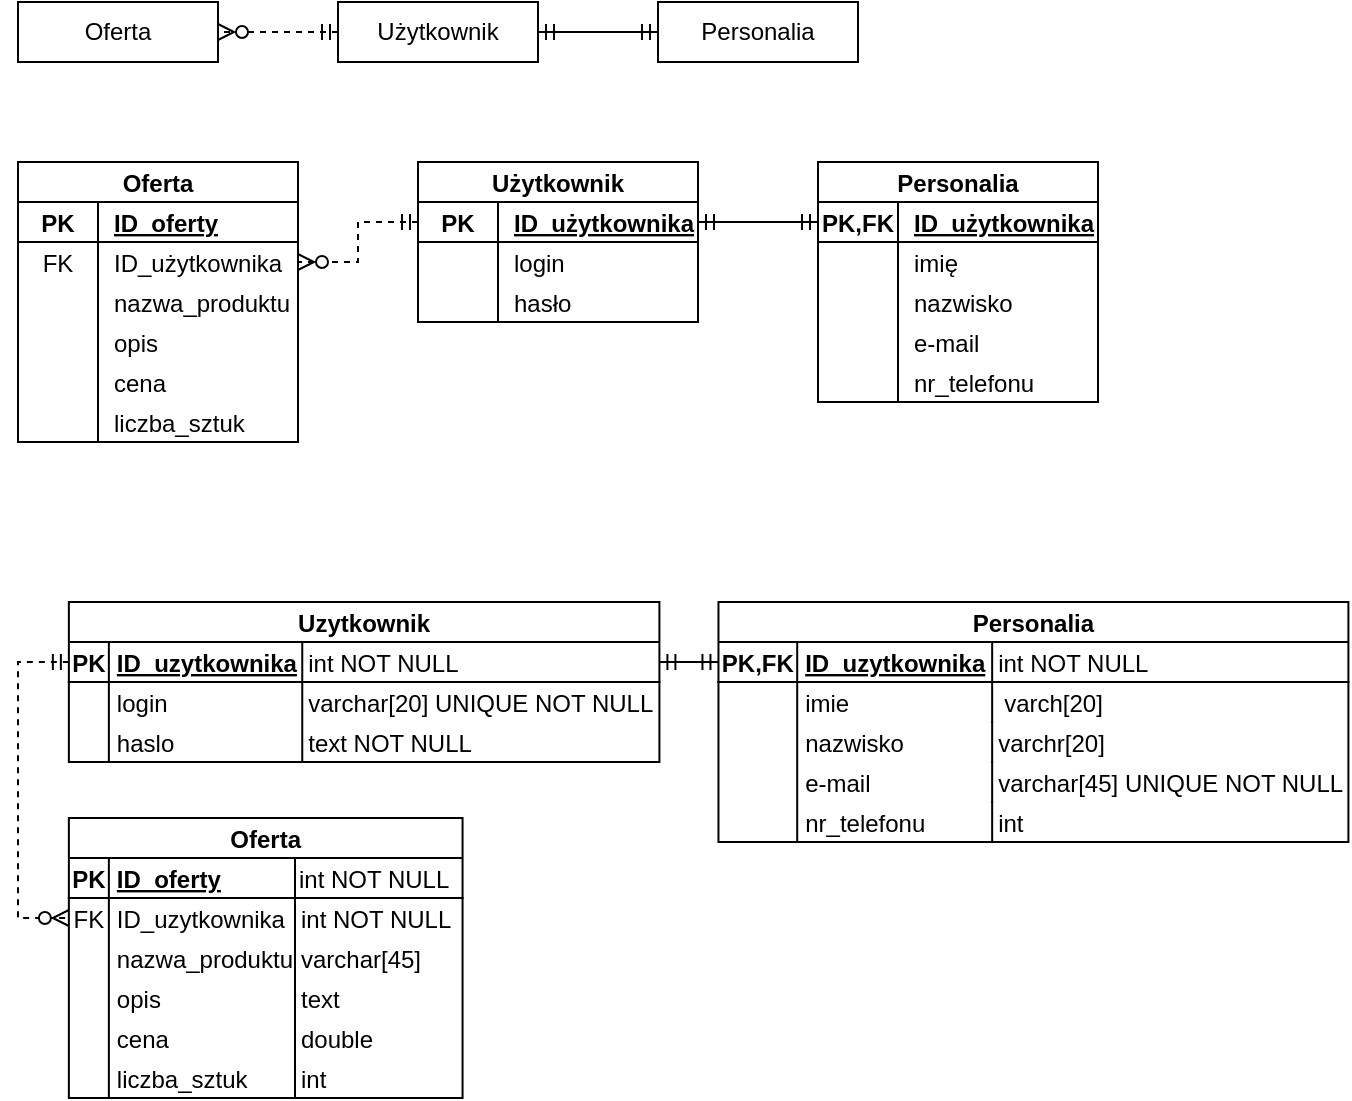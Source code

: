 <mxfile version="16.2.2" type="device"><diagram id="q5jMmSRkUAKM2A8UUAUm" name="Strona-1"><mxGraphModel dx="1290" dy="-2507" grid="1" gridSize="10" guides="1" tooltips="1" connect="1" arrows="1" fold="1" page="1" pageScale="1" pageWidth="1169" pageHeight="827" math="0" shadow="0"><root><mxCell id="0"/><mxCell id="1" parent="0"/><mxCell id="a8N4o8TpaOakPhGgktlH-1" value="Użytkownik" style="whiteSpace=wrap;html=1;align=center;" parent="1" vertex="1"><mxGeometry x="200" y="3320" width="100" height="30" as="geometry"/></mxCell><mxCell id="a8N4o8TpaOakPhGgktlH-2" value="Personalia" style="whiteSpace=wrap;html=1;align=center;" parent="1" vertex="1"><mxGeometry x="360" y="3320" width="100" height="30" as="geometry"/></mxCell><mxCell id="a8N4o8TpaOakPhGgktlH-3" value="Oferta" style="whiteSpace=wrap;html=1;align=center;" parent="1" vertex="1"><mxGeometry x="40" y="3320" width="100" height="30" as="geometry"/></mxCell><mxCell id="a8N4o8TpaOakPhGgktlH-4" value="" style="fontSize=12;html=1;endArrow=ERmandOne;startArrow=ERmandOne;rounded=0;entryX=1;entryY=0.5;entryDx=0;entryDy=0;endFill=0;" parent="1" source="a8N4o8TpaOakPhGgktlH-2" target="a8N4o8TpaOakPhGgktlH-1" edge="1"><mxGeometry width="100" height="100" relative="1" as="geometry"><mxPoint x="230" y="3430" as="sourcePoint"/><mxPoint x="550" y="3480" as="targetPoint"/></mxGeometry></mxCell><mxCell id="a8N4o8TpaOakPhGgktlH-6" value="" style="fontSize=12;html=1;endArrow=ERzeroToMany;startArrow=ERmandOne;rounded=0;exitX=0;exitY=0.5;exitDx=0;exitDy=0;dashed=1;entryX=1;entryY=0.5;entryDx=0;entryDy=0;startFill=0;" parent="1" source="a8N4o8TpaOakPhGgktlH-1" target="a8N4o8TpaOakPhGgktlH-3" edge="1"><mxGeometry width="100" height="100" relative="1" as="geometry"><mxPoint x="170" y="3400" as="sourcePoint"/><mxPoint x="120" y="3370" as="targetPoint"/></mxGeometry></mxCell><mxCell id="a8N4o8TpaOakPhGgktlH-9" value="Użytkownik" style="shape=table;startSize=20;container=1;collapsible=1;childLayout=tableLayout;fixedRows=1;rowLines=0;fontStyle=1;align=center;resizeLast=1;" parent="1" vertex="1"><mxGeometry x="240" y="3400" width="140" height="80" as="geometry"><mxRectangle x="200" y="3400" width="100" height="20" as="alternateBounds"/></mxGeometry></mxCell><mxCell id="a8N4o8TpaOakPhGgktlH-10" value="" style="shape=tableRow;horizontal=0;startSize=0;swimlaneHead=0;swimlaneBody=0;fillColor=none;collapsible=0;dropTarget=0;points=[[0,0.5],[1,0.5]];portConstraint=eastwest;top=0;left=0;right=0;bottom=1;" parent="a8N4o8TpaOakPhGgktlH-9" vertex="1"><mxGeometry y="20" width="140" height="20" as="geometry"/></mxCell><mxCell id="a8N4o8TpaOakPhGgktlH-11" value="PK" style="shape=partialRectangle;connectable=0;fillColor=none;top=0;left=0;bottom=0;right=0;fontStyle=1;overflow=hidden;" parent="a8N4o8TpaOakPhGgktlH-10" vertex="1"><mxGeometry width="40" height="20" as="geometry"><mxRectangle width="40" height="20" as="alternateBounds"/></mxGeometry></mxCell><mxCell id="a8N4o8TpaOakPhGgktlH-12" value="ID_użytkownika" style="shape=partialRectangle;connectable=0;fillColor=none;top=0;left=0;bottom=0;right=0;align=left;spacingLeft=6;fontStyle=5;overflow=hidden;" parent="a8N4o8TpaOakPhGgktlH-10" vertex="1"><mxGeometry x="40" width="100" height="20" as="geometry"><mxRectangle width="100" height="20" as="alternateBounds"/></mxGeometry></mxCell><mxCell id="a8N4o8TpaOakPhGgktlH-13" value="" style="shape=tableRow;horizontal=0;startSize=0;swimlaneHead=0;swimlaneBody=0;fillColor=none;collapsible=0;dropTarget=0;points=[[0,0.5],[1,0.5]];portConstraint=eastwest;top=0;left=0;right=0;bottom=0;" parent="a8N4o8TpaOakPhGgktlH-9" vertex="1"><mxGeometry y="40" width="140" height="20" as="geometry"/></mxCell><mxCell id="a8N4o8TpaOakPhGgktlH-14" value="" style="shape=partialRectangle;connectable=0;fillColor=none;top=0;left=0;bottom=0;right=0;editable=1;overflow=hidden;" parent="a8N4o8TpaOakPhGgktlH-13" vertex="1"><mxGeometry width="40" height="20" as="geometry"><mxRectangle width="40" height="20" as="alternateBounds"/></mxGeometry></mxCell><mxCell id="a8N4o8TpaOakPhGgktlH-15" value="login" style="shape=partialRectangle;connectable=0;fillColor=none;top=0;left=0;bottom=0;right=0;align=left;spacingLeft=6;overflow=hidden;" parent="a8N4o8TpaOakPhGgktlH-13" vertex="1"><mxGeometry x="40" width="100" height="20" as="geometry"><mxRectangle width="100" height="20" as="alternateBounds"/></mxGeometry></mxCell><mxCell id="a8N4o8TpaOakPhGgktlH-16" value="" style="shape=tableRow;horizontal=0;startSize=0;swimlaneHead=0;swimlaneBody=0;fillColor=none;collapsible=0;dropTarget=0;points=[[0,0.5],[1,0.5]];portConstraint=eastwest;top=0;left=0;right=0;bottom=0;" parent="a8N4o8TpaOakPhGgktlH-9" vertex="1"><mxGeometry y="60" width="140" height="20" as="geometry"/></mxCell><mxCell id="a8N4o8TpaOakPhGgktlH-17" value="" style="shape=partialRectangle;connectable=0;fillColor=none;top=0;left=0;bottom=0;right=0;editable=1;overflow=hidden;" parent="a8N4o8TpaOakPhGgktlH-16" vertex="1"><mxGeometry width="40" height="20" as="geometry"><mxRectangle width="40" height="20" as="alternateBounds"/></mxGeometry></mxCell><mxCell id="a8N4o8TpaOakPhGgktlH-18" value="hasło" style="shape=partialRectangle;connectable=0;fillColor=none;top=0;left=0;bottom=0;right=0;align=left;spacingLeft=6;overflow=hidden;" parent="a8N4o8TpaOakPhGgktlH-16" vertex="1"><mxGeometry x="40" width="100" height="20" as="geometry"><mxRectangle width="100" height="20" as="alternateBounds"/></mxGeometry></mxCell><mxCell id="a8N4o8TpaOakPhGgktlH-66" value="Personalia" style="shape=table;startSize=20;container=1;collapsible=1;childLayout=tableLayout;fixedRows=1;rowLines=0;fontStyle=1;align=center;resizeLast=1;" parent="1" vertex="1"><mxGeometry x="440" y="3400" width="140" height="120" as="geometry"><mxRectangle x="200" y="3400" width="100" height="20" as="alternateBounds"/></mxGeometry></mxCell><mxCell id="a8N4o8TpaOakPhGgktlH-67" value="" style="shape=tableRow;horizontal=0;startSize=0;swimlaneHead=0;swimlaneBody=0;fillColor=none;collapsible=0;dropTarget=0;points=[[0,0.5],[1,0.5]];portConstraint=eastwest;top=0;left=0;right=0;bottom=1;" parent="a8N4o8TpaOakPhGgktlH-66" vertex="1"><mxGeometry y="20" width="140" height="20" as="geometry"/></mxCell><mxCell id="a8N4o8TpaOakPhGgktlH-68" value="PK,FK" style="shape=partialRectangle;connectable=0;fillColor=none;top=0;left=0;bottom=0;right=0;fontStyle=1;overflow=hidden;" parent="a8N4o8TpaOakPhGgktlH-67" vertex="1"><mxGeometry width="40" height="20" as="geometry"><mxRectangle width="40" height="20" as="alternateBounds"/></mxGeometry></mxCell><mxCell id="a8N4o8TpaOakPhGgktlH-69" value="ID_użytkownika" style="shape=partialRectangle;connectable=0;fillColor=none;top=0;left=0;bottom=0;right=0;align=left;spacingLeft=6;fontStyle=5;overflow=hidden;" parent="a8N4o8TpaOakPhGgktlH-67" vertex="1"><mxGeometry x="40" width="100" height="20" as="geometry"><mxRectangle width="100" height="20" as="alternateBounds"/></mxGeometry></mxCell><mxCell id="a8N4o8TpaOakPhGgktlH-70" value="" style="shape=tableRow;horizontal=0;startSize=0;swimlaneHead=0;swimlaneBody=0;fillColor=none;collapsible=0;dropTarget=0;points=[[0,0.5],[1,0.5]];portConstraint=eastwest;top=0;left=0;right=0;bottom=0;" parent="a8N4o8TpaOakPhGgktlH-66" vertex="1"><mxGeometry y="40" width="140" height="20" as="geometry"/></mxCell><mxCell id="a8N4o8TpaOakPhGgktlH-71" value="" style="shape=partialRectangle;connectable=0;fillColor=none;top=0;left=0;bottom=0;right=0;editable=1;overflow=hidden;" parent="a8N4o8TpaOakPhGgktlH-70" vertex="1"><mxGeometry width="40" height="20" as="geometry"><mxRectangle width="40" height="20" as="alternateBounds"/></mxGeometry></mxCell><mxCell id="a8N4o8TpaOakPhGgktlH-72" value="imię" style="shape=partialRectangle;connectable=0;fillColor=none;top=0;left=0;bottom=0;right=0;align=left;spacingLeft=6;overflow=hidden;" parent="a8N4o8TpaOakPhGgktlH-70" vertex="1"><mxGeometry x="40" width="100" height="20" as="geometry"><mxRectangle width="100" height="20" as="alternateBounds"/></mxGeometry></mxCell><mxCell id="a8N4o8TpaOakPhGgktlH-73" value="" style="shape=tableRow;horizontal=0;startSize=0;swimlaneHead=0;swimlaneBody=0;fillColor=none;collapsible=0;dropTarget=0;points=[[0,0.5],[1,0.5]];portConstraint=eastwest;top=0;left=0;right=0;bottom=0;" parent="a8N4o8TpaOakPhGgktlH-66" vertex="1"><mxGeometry y="60" width="140" height="20" as="geometry"/></mxCell><mxCell id="a8N4o8TpaOakPhGgktlH-74" value="" style="shape=partialRectangle;connectable=0;fillColor=none;top=0;left=0;bottom=0;right=0;editable=1;overflow=hidden;" parent="a8N4o8TpaOakPhGgktlH-73" vertex="1"><mxGeometry width="40" height="20" as="geometry"><mxRectangle width="40" height="20" as="alternateBounds"/></mxGeometry></mxCell><mxCell id="a8N4o8TpaOakPhGgktlH-75" value="nazwisko" style="shape=partialRectangle;connectable=0;fillColor=none;top=0;left=0;bottom=0;right=0;align=left;spacingLeft=6;overflow=hidden;" parent="a8N4o8TpaOakPhGgktlH-73" vertex="1"><mxGeometry x="40" width="100" height="20" as="geometry"><mxRectangle width="100" height="20" as="alternateBounds"/></mxGeometry></mxCell><mxCell id="a8N4o8TpaOakPhGgktlH-79" value="" style="shape=tableRow;horizontal=0;startSize=0;swimlaneHead=0;swimlaneBody=0;fillColor=none;collapsible=0;dropTarget=0;points=[[0,0.5],[1,0.5]];portConstraint=eastwest;top=0;left=0;right=0;bottom=0;" parent="a8N4o8TpaOakPhGgktlH-66" vertex="1"><mxGeometry y="80" width="140" height="20" as="geometry"/></mxCell><mxCell id="a8N4o8TpaOakPhGgktlH-80" value="" style="shape=partialRectangle;connectable=0;fillColor=none;top=0;left=0;bottom=0;right=0;editable=1;overflow=hidden;" parent="a8N4o8TpaOakPhGgktlH-79" vertex="1"><mxGeometry width="40" height="20" as="geometry"><mxRectangle width="40" height="20" as="alternateBounds"/></mxGeometry></mxCell><mxCell id="a8N4o8TpaOakPhGgktlH-81" value="e-mail" style="shape=partialRectangle;connectable=0;fillColor=none;top=0;left=0;bottom=0;right=0;align=left;spacingLeft=6;overflow=hidden;" parent="a8N4o8TpaOakPhGgktlH-79" vertex="1"><mxGeometry x="40" width="100" height="20" as="geometry"><mxRectangle width="100" height="20" as="alternateBounds"/></mxGeometry></mxCell><mxCell id="a8N4o8TpaOakPhGgktlH-76" value="" style="shape=tableRow;horizontal=0;startSize=0;swimlaneHead=0;swimlaneBody=0;fillColor=none;collapsible=0;dropTarget=0;points=[[0,0.5],[1,0.5]];portConstraint=eastwest;top=0;left=0;right=0;bottom=0;" parent="a8N4o8TpaOakPhGgktlH-66" vertex="1"><mxGeometry y="100" width="140" height="20" as="geometry"/></mxCell><mxCell id="a8N4o8TpaOakPhGgktlH-77" value="" style="shape=partialRectangle;connectable=0;fillColor=none;top=0;left=0;bottom=0;right=0;editable=1;overflow=hidden;" parent="a8N4o8TpaOakPhGgktlH-76" vertex="1"><mxGeometry width="40" height="20" as="geometry"><mxRectangle width="40" height="20" as="alternateBounds"/></mxGeometry></mxCell><mxCell id="a8N4o8TpaOakPhGgktlH-78" value="nr_telefonu" style="shape=partialRectangle;connectable=0;fillColor=none;top=0;left=0;bottom=0;right=0;align=left;spacingLeft=6;overflow=hidden;" parent="a8N4o8TpaOakPhGgktlH-76" vertex="1"><mxGeometry x="40" width="100" height="20" as="geometry"><mxRectangle width="100" height="20" as="alternateBounds"/></mxGeometry></mxCell><mxCell id="a8N4o8TpaOakPhGgktlH-82" value="Oferta" style="shape=table;startSize=20;container=1;collapsible=1;childLayout=tableLayout;fixedRows=1;rowLines=0;fontStyle=1;align=center;resizeLast=1;" parent="1" vertex="1"><mxGeometry x="40" y="3400" width="140" height="140" as="geometry"><mxRectangle x="200" y="3400" width="100" height="20" as="alternateBounds"/></mxGeometry></mxCell><mxCell id="a8N4o8TpaOakPhGgktlH-83" value="" style="shape=tableRow;horizontal=0;startSize=0;swimlaneHead=0;swimlaneBody=0;fillColor=none;collapsible=0;dropTarget=0;points=[[0,0.5],[1,0.5]];portConstraint=eastwest;top=0;left=0;right=0;bottom=1;" parent="a8N4o8TpaOakPhGgktlH-82" vertex="1"><mxGeometry y="20" width="140" height="20" as="geometry"/></mxCell><mxCell id="a8N4o8TpaOakPhGgktlH-84" value="PK" style="shape=partialRectangle;connectable=0;fillColor=none;top=0;left=0;bottom=0;right=0;fontStyle=1;overflow=hidden;" parent="a8N4o8TpaOakPhGgktlH-83" vertex="1"><mxGeometry width="40" height="20" as="geometry"><mxRectangle width="40" height="20" as="alternateBounds"/></mxGeometry></mxCell><mxCell id="a8N4o8TpaOakPhGgktlH-85" value="ID_oferty" style="shape=partialRectangle;connectable=0;fillColor=none;top=0;left=0;bottom=0;right=0;align=left;spacingLeft=6;fontStyle=5;overflow=hidden;" parent="a8N4o8TpaOakPhGgktlH-83" vertex="1"><mxGeometry x="40" width="100" height="20" as="geometry"><mxRectangle width="100" height="20" as="alternateBounds"/></mxGeometry></mxCell><mxCell id="a8N4o8TpaOakPhGgktlH-86" value="" style="shape=tableRow;horizontal=0;startSize=0;swimlaneHead=0;swimlaneBody=0;fillColor=none;collapsible=0;dropTarget=0;points=[[0,0.5],[1,0.5]];portConstraint=eastwest;top=0;left=0;right=0;bottom=0;" parent="a8N4o8TpaOakPhGgktlH-82" vertex="1"><mxGeometry y="40" width="140" height="20" as="geometry"/></mxCell><mxCell id="a8N4o8TpaOakPhGgktlH-87" value="FK" style="shape=partialRectangle;connectable=0;fillColor=none;top=0;left=0;bottom=0;right=0;editable=1;overflow=hidden;" parent="a8N4o8TpaOakPhGgktlH-86" vertex="1"><mxGeometry width="40" height="20" as="geometry"><mxRectangle width="40" height="20" as="alternateBounds"/></mxGeometry></mxCell><mxCell id="a8N4o8TpaOakPhGgktlH-88" value="ID_użytkownika" style="shape=partialRectangle;connectable=0;fillColor=none;top=0;left=0;bottom=0;right=0;align=left;spacingLeft=6;overflow=hidden;" parent="a8N4o8TpaOakPhGgktlH-86" vertex="1"><mxGeometry x="40" width="100" height="20" as="geometry"><mxRectangle width="100" height="20" as="alternateBounds"/></mxGeometry></mxCell><mxCell id="a8N4o8TpaOakPhGgktlH-89" value="" style="shape=tableRow;horizontal=0;startSize=0;swimlaneHead=0;swimlaneBody=0;fillColor=none;collapsible=0;dropTarget=0;points=[[0,0.5],[1,0.5]];portConstraint=eastwest;top=0;left=0;right=0;bottom=0;" parent="a8N4o8TpaOakPhGgktlH-82" vertex="1"><mxGeometry y="60" width="140" height="20" as="geometry"/></mxCell><mxCell id="a8N4o8TpaOakPhGgktlH-90" value="" style="shape=partialRectangle;connectable=0;fillColor=none;top=0;left=0;bottom=0;right=0;editable=1;overflow=hidden;" parent="a8N4o8TpaOakPhGgktlH-89" vertex="1"><mxGeometry width="40" height="20" as="geometry"><mxRectangle width="40" height="20" as="alternateBounds"/></mxGeometry></mxCell><mxCell id="a8N4o8TpaOakPhGgktlH-91" value="nazwa_produktu" style="shape=partialRectangle;connectable=0;fillColor=none;top=0;left=0;bottom=0;right=0;align=left;spacingLeft=6;overflow=hidden;" parent="a8N4o8TpaOakPhGgktlH-89" vertex="1"><mxGeometry x="40" width="100" height="20" as="geometry"><mxRectangle width="100" height="20" as="alternateBounds"/></mxGeometry></mxCell><mxCell id="a8N4o8TpaOakPhGgktlH-92" value="" style="shape=tableRow;horizontal=0;startSize=0;swimlaneHead=0;swimlaneBody=0;fillColor=none;collapsible=0;dropTarget=0;points=[[0,0.5],[1,0.5]];portConstraint=eastwest;top=0;left=0;right=0;bottom=0;" parent="a8N4o8TpaOakPhGgktlH-82" vertex="1"><mxGeometry y="80" width="140" height="20" as="geometry"/></mxCell><mxCell id="a8N4o8TpaOakPhGgktlH-93" value="" style="shape=partialRectangle;connectable=0;fillColor=none;top=0;left=0;bottom=0;right=0;editable=1;overflow=hidden;" parent="a8N4o8TpaOakPhGgktlH-92" vertex="1"><mxGeometry width="40" height="20" as="geometry"><mxRectangle width="40" height="20" as="alternateBounds"/></mxGeometry></mxCell><mxCell id="a8N4o8TpaOakPhGgktlH-94" value="opis" style="shape=partialRectangle;connectable=0;fillColor=none;top=0;left=0;bottom=0;right=0;align=left;spacingLeft=6;overflow=hidden;" parent="a8N4o8TpaOakPhGgktlH-92" vertex="1"><mxGeometry x="40" width="100" height="20" as="geometry"><mxRectangle width="100" height="20" as="alternateBounds"/></mxGeometry></mxCell><mxCell id="a8N4o8TpaOakPhGgktlH-99" value="" style="shape=tableRow;horizontal=0;startSize=0;swimlaneHead=0;swimlaneBody=0;fillColor=none;collapsible=0;dropTarget=0;points=[[0,0.5],[1,0.5]];portConstraint=eastwest;top=0;left=0;right=0;bottom=0;" parent="a8N4o8TpaOakPhGgktlH-82" vertex="1"><mxGeometry y="100" width="140" height="20" as="geometry"/></mxCell><mxCell id="a8N4o8TpaOakPhGgktlH-100" value="" style="shape=partialRectangle;connectable=0;fillColor=none;top=0;left=0;bottom=0;right=0;editable=1;overflow=hidden;" parent="a8N4o8TpaOakPhGgktlH-99" vertex="1"><mxGeometry width="40" height="20" as="geometry"><mxRectangle width="40" height="20" as="alternateBounds"/></mxGeometry></mxCell><mxCell id="a8N4o8TpaOakPhGgktlH-101" value="cena" style="shape=partialRectangle;connectable=0;fillColor=none;top=0;left=0;bottom=0;right=0;align=left;spacingLeft=6;overflow=hidden;" parent="a8N4o8TpaOakPhGgktlH-99" vertex="1"><mxGeometry x="40" width="100" height="20" as="geometry"><mxRectangle width="100" height="20" as="alternateBounds"/></mxGeometry></mxCell><mxCell id="a8N4o8TpaOakPhGgktlH-95" value="" style="shape=tableRow;horizontal=0;startSize=0;swimlaneHead=0;swimlaneBody=0;fillColor=none;collapsible=0;dropTarget=0;points=[[0,0.5],[1,0.5]];portConstraint=eastwest;top=0;left=0;right=0;bottom=0;" parent="a8N4o8TpaOakPhGgktlH-82" vertex="1"><mxGeometry y="120" width="140" height="20" as="geometry"/></mxCell><mxCell id="a8N4o8TpaOakPhGgktlH-96" value="" style="shape=partialRectangle;connectable=0;fillColor=none;top=0;left=0;bottom=0;right=0;editable=1;overflow=hidden;" parent="a8N4o8TpaOakPhGgktlH-95" vertex="1"><mxGeometry width="40" height="20" as="geometry"><mxRectangle width="40" height="20" as="alternateBounds"/></mxGeometry></mxCell><mxCell id="a8N4o8TpaOakPhGgktlH-97" value="liczba_sztuk" style="shape=partialRectangle;connectable=0;fillColor=none;top=0;left=0;bottom=0;right=0;align=left;spacingLeft=6;overflow=hidden;" parent="a8N4o8TpaOakPhGgktlH-95" vertex="1"><mxGeometry x="40" width="100" height="20" as="geometry"><mxRectangle width="100" height="20" as="alternateBounds"/></mxGeometry></mxCell><mxCell id="a8N4o8TpaOakPhGgktlH-102" value="" style="fontSize=12;html=1;endArrow=ERzeroToMany;startArrow=ERmandOne;rounded=0;entryX=1;entryY=0.5;entryDx=0;entryDy=0;dashed=1;edgeStyle=orthogonalEdgeStyle;exitX=0;exitY=0.5;exitDx=0;exitDy=0;startFill=0;" parent="1" source="a8N4o8TpaOakPhGgktlH-10" target="a8N4o8TpaOakPhGgktlH-86" edge="1"><mxGeometry width="100" height="100" relative="1" as="geometry"><mxPoint x="200" y="3470" as="sourcePoint"/><mxPoint x="210" y="3345" as="targetPoint"/></mxGeometry></mxCell><mxCell id="a8N4o8TpaOakPhGgktlH-103" value="" style="fontSize=12;html=1;endArrow=ERmandOne;startArrow=ERmandOne;rounded=0;entryX=1;entryY=0.5;entryDx=0;entryDy=0;exitX=0;exitY=0.5;exitDx=0;exitDy=0;endFill=0;" parent="1" source="a8N4o8TpaOakPhGgktlH-67" target="a8N4o8TpaOakPhGgktlH-10" edge="1"><mxGeometry width="100" height="100" relative="1" as="geometry"><mxPoint x="370" y="3345" as="sourcePoint"/><mxPoint x="310" y="3345" as="targetPoint"/></mxGeometry></mxCell><mxCell id="qQOa9QvxsiOdjR7j-SRG-1" value="Uzytkownik" style="shape=table;startSize=20;container=1;collapsible=1;childLayout=tableLayout;fixedRows=1;rowLines=0;fontStyle=1;align=center;resizeLast=1;" vertex="1" parent="1"><mxGeometry x="65.43" y="3620" width="295.277" height="80" as="geometry"><mxRectangle x="200" y="3400" width="100" height="20" as="alternateBounds"/></mxGeometry></mxCell><mxCell id="qQOa9QvxsiOdjR7j-SRG-2" value="" style="shape=tableRow;horizontal=0;startSize=0;swimlaneHead=0;swimlaneBody=0;fillColor=none;collapsible=0;dropTarget=0;points=[[0,0.5],[1,0.5]];portConstraint=eastwest;top=0;left=0;right=0;bottom=1;" vertex="1" parent="qQOa9QvxsiOdjR7j-SRG-1"><mxGeometry y="20" width="295.277" height="20" as="geometry"/></mxCell><mxCell id="qQOa9QvxsiOdjR7j-SRG-3" value="PK" style="shape=partialRectangle;connectable=0;fillColor=none;top=0;left=0;bottom=0;right=0;fontStyle=1;overflow=hidden;" vertex="1" parent="qQOa9QvxsiOdjR7j-SRG-2"><mxGeometry width="20" height="20" as="geometry"><mxRectangle width="20" height="20" as="alternateBounds"/></mxGeometry></mxCell><mxCell id="qQOa9QvxsiOdjR7j-SRG-4" value="ID_uzytkownika" style="shape=partialRectangle;connectable=0;fillColor=none;top=0;left=0;bottom=0;right=0;align=left;spacingLeft=2;fontStyle=5;overflow=hidden;" vertex="1" parent="qQOa9QvxsiOdjR7j-SRG-2"><mxGeometry x="20" width="275.277" height="20" as="geometry"><mxRectangle width="275.277" height="20" as="alternateBounds"/></mxGeometry></mxCell><mxCell id="qQOa9QvxsiOdjR7j-SRG-5" value="" style="shape=tableRow;horizontal=0;startSize=0;swimlaneHead=0;swimlaneBody=0;fillColor=none;collapsible=0;dropTarget=0;points=[[0,0.5],[1,0.5]];portConstraint=eastwest;top=0;left=0;right=0;bottom=0;" vertex="1" parent="qQOa9QvxsiOdjR7j-SRG-1"><mxGeometry y="40" width="295.277" height="20" as="geometry"/></mxCell><mxCell id="qQOa9QvxsiOdjR7j-SRG-6" value="" style="shape=partialRectangle;connectable=0;fillColor=none;top=0;left=0;bottom=0;right=0;editable=1;overflow=hidden;" vertex="1" parent="qQOa9QvxsiOdjR7j-SRG-5"><mxGeometry width="20" height="20" as="geometry"><mxRectangle width="20" height="20" as="alternateBounds"/></mxGeometry></mxCell><mxCell id="qQOa9QvxsiOdjR7j-SRG-7" value="login" style="shape=partialRectangle;connectable=0;fillColor=none;top=0;left=0;bottom=0;right=0;align=left;spacingLeft=2;overflow=hidden;" vertex="1" parent="qQOa9QvxsiOdjR7j-SRG-5"><mxGeometry x="20" width="275.277" height="20" as="geometry"><mxRectangle width="275.277" height="20" as="alternateBounds"/></mxGeometry></mxCell><mxCell id="qQOa9QvxsiOdjR7j-SRG-8" value="" style="shape=tableRow;horizontal=0;startSize=0;swimlaneHead=0;swimlaneBody=0;fillColor=none;collapsible=0;dropTarget=0;points=[[0,0.5],[1,0.5]];portConstraint=eastwest;top=0;left=0;right=0;bottom=0;" vertex="1" parent="qQOa9QvxsiOdjR7j-SRG-1"><mxGeometry y="60" width="295.277" height="20" as="geometry"/></mxCell><mxCell id="qQOa9QvxsiOdjR7j-SRG-9" value="" style="shape=partialRectangle;connectable=0;fillColor=none;top=0;left=0;bottom=0;right=0;editable=1;overflow=hidden;" vertex="1" parent="qQOa9QvxsiOdjR7j-SRG-8"><mxGeometry width="20" height="20" as="geometry"><mxRectangle width="20" height="20" as="alternateBounds"/></mxGeometry></mxCell><mxCell id="qQOa9QvxsiOdjR7j-SRG-10" value="haslo" style="shape=partialRectangle;connectable=0;fillColor=none;top=0;left=0;bottom=0;right=0;align=left;spacingLeft=2;overflow=hidden;" vertex="1" parent="qQOa9QvxsiOdjR7j-SRG-8"><mxGeometry x="20" width="275.277" height="20" as="geometry"><mxRectangle width="275.277" height="20" as="alternateBounds"/></mxGeometry></mxCell><mxCell id="qQOa9QvxsiOdjR7j-SRG-11" value="int NOT NULL" style="shape=partialRectangle;fillColor=none;align=left;verticalAlign=middle;strokeColor=none;spacingLeft=31;rotatable=0;points=[[0,0.5],[1,0.5]];portConstraint=eastwest;dropTarget=0;" vertex="1" parent="1"><mxGeometry x="152.13" y="3640" width="90" height="20" as="geometry"/></mxCell><mxCell id="qQOa9QvxsiOdjR7j-SRG-12" value="" style="shape=partialRectangle;top=0;left=0;bottom=0;fillColor=none;stokeWidth=1;align=left;verticalAlign=middle;spacingLeft=4;spacingRight=4;overflow=hidden;rotatable=0;points=[];portConstraint=eastwest;part=1;" vertex="1" connectable="0" parent="qQOa9QvxsiOdjR7j-SRG-11"><mxGeometry width="30" height="20" as="geometry"/></mxCell><mxCell id="qQOa9QvxsiOdjR7j-SRG-13" value="varchar[20] UNIQUE NOT NULL" style="shape=partialRectangle;fillColor=none;align=left;verticalAlign=middle;strokeColor=none;spacingLeft=31;rotatable=0;points=[[0,0.5],[1,0.5]];portConstraint=eastwest;dropTarget=0;" vertex="1" parent="1"><mxGeometry x="152.13" y="3660.73" width="90" height="18.28" as="geometry"/></mxCell><mxCell id="qQOa9QvxsiOdjR7j-SRG-14" value="" style="shape=partialRectangle;top=0;left=0;bottom=0;fillColor=none;stokeWidth=1;align=left;verticalAlign=middle;spacingLeft=4;spacingRight=4;overflow=hidden;rotatable=0;points=[];portConstraint=eastwest;part=1;" vertex="1" connectable="0" parent="qQOa9QvxsiOdjR7j-SRG-13"><mxGeometry width="30" height="18.28" as="geometry"/></mxCell><mxCell id="qQOa9QvxsiOdjR7j-SRG-15" value="text NOT NULL" style="shape=partialRectangle;fillColor=none;align=left;verticalAlign=middle;strokeColor=none;spacingLeft=31;rotatable=0;points=[[0,0.5],[1,0.5]];portConstraint=eastwest;dropTarget=0;" vertex="1" parent="1"><mxGeometry x="152.13" y="3680" width="90" height="20" as="geometry"/></mxCell><mxCell id="qQOa9QvxsiOdjR7j-SRG-16" value="" style="shape=partialRectangle;top=0;left=0;bottom=0;fillColor=none;stokeWidth=1;align=left;verticalAlign=middle;spacingLeft=4;spacingRight=4;overflow=hidden;rotatable=0;points=[];portConstraint=eastwest;part=1;" vertex="1" connectable="0" parent="qQOa9QvxsiOdjR7j-SRG-15"><mxGeometry width="30" height="20" as="geometry"/></mxCell><mxCell id="qQOa9QvxsiOdjR7j-SRG-17" value="Personalia" style="shape=table;startSize=20;container=1;collapsible=1;childLayout=tableLayout;fixedRows=1;rowLines=0;fontStyle=1;align=center;resizeLast=1;" vertex="1" parent="1"><mxGeometry x="390.23" y="3620" width="314.965" height="120" as="geometry"><mxRectangle x="200" y="3400" width="100" height="20" as="alternateBounds"/></mxGeometry></mxCell><mxCell id="qQOa9QvxsiOdjR7j-SRG-18" value="" style="shape=tableRow;horizontal=0;startSize=0;swimlaneHead=0;swimlaneBody=0;fillColor=none;collapsible=0;dropTarget=0;points=[[0,0.5],[1,0.5]];portConstraint=eastwest;top=0;left=0;right=0;bottom=1;" vertex="1" parent="qQOa9QvxsiOdjR7j-SRG-17"><mxGeometry y="20" width="314.965" height="20" as="geometry"/></mxCell><mxCell id="qQOa9QvxsiOdjR7j-SRG-19" value="PK,FK" style="shape=partialRectangle;connectable=0;fillColor=none;top=0;left=0;bottom=0;right=0;fontStyle=1;overflow=hidden;" vertex="1" parent="qQOa9QvxsiOdjR7j-SRG-18"><mxGeometry width="39.368" height="20" as="geometry"><mxRectangle width="39.368" height="20" as="alternateBounds"/></mxGeometry></mxCell><mxCell id="qQOa9QvxsiOdjR7j-SRG-20" value="ID_uzytkownika" style="shape=partialRectangle;connectable=0;fillColor=none;top=0;left=0;bottom=0;right=0;align=left;spacingLeft=2;fontStyle=5;overflow=hidden;" vertex="1" parent="qQOa9QvxsiOdjR7j-SRG-18"><mxGeometry x="39.368" width="275.598" height="20" as="geometry"><mxRectangle width="275.598" height="20" as="alternateBounds"/></mxGeometry></mxCell><mxCell id="qQOa9QvxsiOdjR7j-SRG-21" value="" style="shape=tableRow;horizontal=0;startSize=0;swimlaneHead=0;swimlaneBody=0;fillColor=none;collapsible=0;dropTarget=0;points=[[0,0.5],[1,0.5]];portConstraint=eastwest;top=0;left=0;right=0;bottom=0;" vertex="1" parent="qQOa9QvxsiOdjR7j-SRG-17"><mxGeometry y="40" width="314.965" height="20" as="geometry"/></mxCell><mxCell id="qQOa9QvxsiOdjR7j-SRG-22" value="" style="shape=partialRectangle;connectable=0;fillColor=none;top=0;left=0;bottom=0;right=0;editable=1;overflow=hidden;" vertex="1" parent="qQOa9QvxsiOdjR7j-SRG-21"><mxGeometry width="39.368" height="20" as="geometry"><mxRectangle width="39.368" height="20" as="alternateBounds"/></mxGeometry></mxCell><mxCell id="qQOa9QvxsiOdjR7j-SRG-23" value="imie" style="shape=partialRectangle;connectable=0;fillColor=none;top=0;left=0;bottom=0;right=0;align=left;spacingLeft=2;overflow=hidden;" vertex="1" parent="qQOa9QvxsiOdjR7j-SRG-21"><mxGeometry x="39.368" width="275.598" height="20" as="geometry"><mxRectangle width="275.598" height="20" as="alternateBounds"/></mxGeometry></mxCell><mxCell id="qQOa9QvxsiOdjR7j-SRG-24" value="" style="shape=tableRow;horizontal=0;startSize=0;swimlaneHead=0;swimlaneBody=0;fillColor=none;collapsible=0;dropTarget=0;points=[[0,0.5],[1,0.5]];portConstraint=eastwest;top=0;left=0;right=0;bottom=0;" vertex="1" parent="qQOa9QvxsiOdjR7j-SRG-17"><mxGeometry y="60" width="314.965" height="20" as="geometry"/></mxCell><mxCell id="qQOa9QvxsiOdjR7j-SRG-25" value="" style="shape=partialRectangle;connectable=0;fillColor=none;top=0;left=0;bottom=0;right=0;editable=1;overflow=hidden;" vertex="1" parent="qQOa9QvxsiOdjR7j-SRG-24"><mxGeometry width="39.368" height="20" as="geometry"><mxRectangle width="39.368" height="20" as="alternateBounds"/></mxGeometry></mxCell><mxCell id="qQOa9QvxsiOdjR7j-SRG-26" value="nazwisko" style="shape=partialRectangle;connectable=0;fillColor=none;top=0;left=0;bottom=0;right=0;align=left;spacingLeft=2;overflow=hidden;" vertex="1" parent="qQOa9QvxsiOdjR7j-SRG-24"><mxGeometry x="39.368" width="275.598" height="20" as="geometry"><mxRectangle width="275.598" height="20" as="alternateBounds"/></mxGeometry></mxCell><mxCell id="qQOa9QvxsiOdjR7j-SRG-27" value="" style="shape=tableRow;horizontal=0;startSize=0;swimlaneHead=0;swimlaneBody=0;fillColor=none;collapsible=0;dropTarget=0;points=[[0,0.5],[1,0.5]];portConstraint=eastwest;top=0;left=0;right=0;bottom=0;" vertex="1" parent="qQOa9QvxsiOdjR7j-SRG-17"><mxGeometry y="80" width="314.965" height="20" as="geometry"/></mxCell><mxCell id="qQOa9QvxsiOdjR7j-SRG-28" value="" style="shape=partialRectangle;connectable=0;fillColor=none;top=0;left=0;bottom=0;right=0;editable=1;overflow=hidden;" vertex="1" parent="qQOa9QvxsiOdjR7j-SRG-27"><mxGeometry width="39.368" height="20" as="geometry"><mxRectangle width="39.368" height="20" as="alternateBounds"/></mxGeometry></mxCell><mxCell id="qQOa9QvxsiOdjR7j-SRG-29" value="e-mail" style="shape=partialRectangle;connectable=0;fillColor=none;top=0;left=0;bottom=0;right=0;align=left;spacingLeft=2;overflow=hidden;" vertex="1" parent="qQOa9QvxsiOdjR7j-SRG-27"><mxGeometry x="39.368" width="275.598" height="20" as="geometry"><mxRectangle width="275.598" height="20" as="alternateBounds"/></mxGeometry></mxCell><mxCell id="qQOa9QvxsiOdjR7j-SRG-30" value="" style="shape=tableRow;horizontal=0;startSize=0;swimlaneHead=0;swimlaneBody=0;fillColor=none;collapsible=0;dropTarget=0;points=[[0,0.5],[1,0.5]];portConstraint=eastwest;top=0;left=0;right=0;bottom=0;" vertex="1" parent="qQOa9QvxsiOdjR7j-SRG-17"><mxGeometry y="100" width="314.965" height="20" as="geometry"/></mxCell><mxCell id="qQOa9QvxsiOdjR7j-SRG-31" value="" style="shape=partialRectangle;connectable=0;fillColor=none;top=0;left=0;bottom=0;right=0;editable=1;overflow=hidden;" vertex="1" parent="qQOa9QvxsiOdjR7j-SRG-30"><mxGeometry width="39.368" height="20" as="geometry"><mxRectangle width="39.368" height="20" as="alternateBounds"/></mxGeometry></mxCell><mxCell id="qQOa9QvxsiOdjR7j-SRG-32" value="nr_telefonu" style="shape=partialRectangle;connectable=0;fillColor=none;top=0;left=0;bottom=0;right=0;align=left;spacingLeft=2;overflow=hidden;" vertex="1" parent="qQOa9QvxsiOdjR7j-SRG-30"><mxGeometry x="39.368" width="275.598" height="20" as="geometry"><mxRectangle width="275.598" height="20" as="alternateBounds"/></mxGeometry></mxCell><mxCell id="qQOa9QvxsiOdjR7j-SRG-33" value="int NOT NULL" style="shape=partialRectangle;fillColor=none;align=left;verticalAlign=middle;strokeColor=none;spacingLeft=31;rotatable=0;points=[[0,0.5],[1,0.5]];portConstraint=eastwest;dropTarget=0;" vertex="1" parent="1"><mxGeometry x="497.08" y="3640" width="90" height="20" as="geometry"/></mxCell><mxCell id="qQOa9QvxsiOdjR7j-SRG-34" value="" style="shape=partialRectangle;top=0;left=0;bottom=0;fillColor=none;stokeWidth=1;align=left;verticalAlign=middle;spacingLeft=4;spacingRight=4;overflow=hidden;rotatable=0;points=[];portConstraint=eastwest;part=1;" vertex="1" connectable="0" parent="qQOa9QvxsiOdjR7j-SRG-33"><mxGeometry width="30" height="20" as="geometry"/></mxCell><mxCell id="qQOa9QvxsiOdjR7j-SRG-35" value="varch[20]" style="shape=partialRectangle;fillColor=none;align=left;verticalAlign=middle;strokeColor=none;spacingLeft=34;rotatable=0;points=[[0,0.5],[1,0.5]];portConstraint=eastwest;dropTarget=0;" vertex="1" parent="1"><mxGeometry x="497.08" y="3660" width="90" height="20" as="geometry"/></mxCell><mxCell id="qQOa9QvxsiOdjR7j-SRG-36" value="" style="shape=partialRectangle;top=0;left=0;bottom=0;fillColor=none;stokeWidth=1;align=left;verticalAlign=middle;spacingLeft=4;spacingRight=4;overflow=hidden;rotatable=0;points=[];portConstraint=eastwest;part=1;" vertex="1" connectable="0" parent="qQOa9QvxsiOdjR7j-SRG-35"><mxGeometry width="30" height="20" as="geometry"/></mxCell><mxCell id="qQOa9QvxsiOdjR7j-SRG-37" value="varchr[20]" style="shape=partialRectangle;fillColor=none;align=left;verticalAlign=middle;strokeColor=none;spacingLeft=31;rotatable=0;points=[[0,0.5],[1,0.5]];portConstraint=eastwest;dropTarget=0;top=1;" vertex="1" parent="1"><mxGeometry x="497.08" y="3680" width="90" height="20" as="geometry"/></mxCell><mxCell id="qQOa9QvxsiOdjR7j-SRG-38" value="" style="shape=partialRectangle;top=0;left=0;bottom=0;fillColor=none;stokeWidth=1;align=left;verticalAlign=middle;spacingLeft=4;spacingRight=4;overflow=hidden;rotatable=0;points=[];portConstraint=eastwest;part=1;" vertex="1" connectable="0" parent="qQOa9QvxsiOdjR7j-SRG-37"><mxGeometry width="30" height="20" as="geometry"/></mxCell><mxCell id="qQOa9QvxsiOdjR7j-SRG-39" value="varchar[45] UNIQUE NOT NULL" style="shape=partialRectangle;fillColor=none;align=left;verticalAlign=middle;strokeColor=none;spacingLeft=31;rotatable=0;points=[[0,0.5],[1,0.5]];portConstraint=eastwest;dropTarget=0;top=1;" vertex="1" parent="1"><mxGeometry x="497.08" y="3700" width="90" height="20" as="geometry"/></mxCell><mxCell id="qQOa9QvxsiOdjR7j-SRG-40" value="" style="shape=partialRectangle;top=0;left=0;bottom=0;fillColor=none;stokeWidth=1;align=left;verticalAlign=middle;spacingLeft=4;spacingRight=4;overflow=hidden;rotatable=0;points=[];portConstraint=eastwest;part=1;" vertex="1" connectable="0" parent="qQOa9QvxsiOdjR7j-SRG-39"><mxGeometry width="30" height="20" as="geometry"/></mxCell><mxCell id="qQOa9QvxsiOdjR7j-SRG-41" value="int" style="shape=partialRectangle;fillColor=none;align=left;verticalAlign=middle;strokeColor=none;spacingLeft=31;rotatable=0;points=[[0,0.5],[1,0.5]];portConstraint=eastwest;dropTarget=0;top=1;" vertex="1" parent="1"><mxGeometry x="497.08" y="3720" width="90" height="20" as="geometry"/></mxCell><mxCell id="qQOa9QvxsiOdjR7j-SRG-42" value="" style="shape=partialRectangle;top=0;left=0;bottom=0;fillColor=none;stokeWidth=1;align=left;verticalAlign=middle;spacingLeft=4;spacingRight=4;overflow=hidden;rotatable=0;points=[];portConstraint=eastwest;part=1;" vertex="1" connectable="0" parent="qQOa9QvxsiOdjR7j-SRG-41"><mxGeometry width="30" height="20" as="geometry"/></mxCell><mxCell id="qQOa9QvxsiOdjR7j-SRG-43" value="" style="fontSize=12;html=1;endArrow=ERmandOne;startArrow=ERmandOne;rounded=0;entryX=1;entryY=0.5;entryDx=0;entryDy=0;exitX=0;exitY=0.5;exitDx=0;exitDy=0;endFill=0;startFill=0;" edge="1" parent="1" source="qQOa9QvxsiOdjR7j-SRG-18" target="qQOa9QvxsiOdjR7j-SRG-2"><mxGeometry width="100" height="100" relative="1" as="geometry"><mxPoint x="460" y="3639" as="sourcePoint"/><mxPoint x="400" y="3639" as="targetPoint"/></mxGeometry></mxCell><mxCell id="qQOa9QvxsiOdjR7j-SRG-44" value="Oferta" style="shape=table;startSize=20;container=1;collapsible=1;childLayout=tableLayout;fixedRows=1;rowLines=0;fontStyle=1;align=center;resizeLast=1;" vertex="1" parent="1"><mxGeometry x="65.43" y="3728" width="196.852" height="140" as="geometry"><mxRectangle x="200" y="3400" width="100" height="20" as="alternateBounds"/></mxGeometry></mxCell><mxCell id="qQOa9QvxsiOdjR7j-SRG-45" value="" style="shape=tableRow;horizontal=0;startSize=0;swimlaneHead=0;swimlaneBody=0;fillColor=none;collapsible=0;dropTarget=0;points=[[0,0.5],[1,0.5]];portConstraint=eastwest;top=0;left=0;right=0;bottom=1;" vertex="1" parent="qQOa9QvxsiOdjR7j-SRG-44"><mxGeometry y="20" width="196.852" height="20" as="geometry"/></mxCell><mxCell id="qQOa9QvxsiOdjR7j-SRG-46" value="PK" style="shape=partialRectangle;connectable=0;fillColor=none;top=0;left=0;bottom=0;right=0;fontStyle=1;overflow=hidden;" vertex="1" parent="qQOa9QvxsiOdjR7j-SRG-45"><mxGeometry width="20" height="20" as="geometry"><mxRectangle width="20" height="20" as="alternateBounds"/></mxGeometry></mxCell><mxCell id="qQOa9QvxsiOdjR7j-SRG-47" value="ID_oferty" style="shape=partialRectangle;connectable=0;fillColor=none;top=0;left=0;bottom=0;right=0;align=left;spacingLeft=2;fontStyle=5;overflow=hidden;" vertex="1" parent="qQOa9QvxsiOdjR7j-SRG-45"><mxGeometry x="20" width="176.852" height="20" as="geometry"><mxRectangle width="176.852" height="20" as="alternateBounds"/></mxGeometry></mxCell><mxCell id="qQOa9QvxsiOdjR7j-SRG-48" value="" style="shape=tableRow;horizontal=0;startSize=0;swimlaneHead=0;swimlaneBody=0;fillColor=none;collapsible=0;dropTarget=0;points=[[0,0.5],[1,0.5]];portConstraint=eastwest;top=0;left=0;right=0;bottom=0;" vertex="1" parent="qQOa9QvxsiOdjR7j-SRG-44"><mxGeometry y="40" width="196.852" height="20" as="geometry"/></mxCell><mxCell id="qQOa9QvxsiOdjR7j-SRG-49" value="FK" style="shape=partialRectangle;connectable=0;fillColor=none;top=0;left=0;bottom=0;right=0;editable=1;overflow=hidden;" vertex="1" parent="qQOa9QvxsiOdjR7j-SRG-48"><mxGeometry width="20" height="20" as="geometry"><mxRectangle width="20" height="20" as="alternateBounds"/></mxGeometry></mxCell><mxCell id="qQOa9QvxsiOdjR7j-SRG-50" value="ID_uzytkownika" style="shape=partialRectangle;connectable=0;fillColor=none;top=0;left=0;bottom=0;right=0;align=left;spacingLeft=2;overflow=hidden;" vertex="1" parent="qQOa9QvxsiOdjR7j-SRG-48"><mxGeometry x="20" width="176.852" height="20" as="geometry"><mxRectangle width="176.852" height="20" as="alternateBounds"/></mxGeometry></mxCell><mxCell id="qQOa9QvxsiOdjR7j-SRG-51" value="" style="shape=tableRow;horizontal=0;startSize=0;swimlaneHead=0;swimlaneBody=0;fillColor=none;collapsible=0;dropTarget=0;points=[[0,0.5],[1,0.5]];portConstraint=eastwest;top=0;left=0;right=0;bottom=0;" vertex="1" parent="qQOa9QvxsiOdjR7j-SRG-44"><mxGeometry y="60" width="196.852" height="20" as="geometry"/></mxCell><mxCell id="qQOa9QvxsiOdjR7j-SRG-52" value="" style="shape=partialRectangle;connectable=0;fillColor=none;top=0;left=0;bottom=0;right=0;editable=1;overflow=hidden;" vertex="1" parent="qQOa9QvxsiOdjR7j-SRG-51"><mxGeometry width="20" height="20" as="geometry"><mxRectangle width="20" height="20" as="alternateBounds"/></mxGeometry></mxCell><mxCell id="qQOa9QvxsiOdjR7j-SRG-53" value="nazwa_produktu" style="shape=partialRectangle;connectable=0;fillColor=none;top=0;left=0;bottom=0;right=0;align=left;spacingLeft=2;overflow=hidden;" vertex="1" parent="qQOa9QvxsiOdjR7j-SRG-51"><mxGeometry x="20" width="176.852" height="20" as="geometry"><mxRectangle width="176.852" height="20" as="alternateBounds"/></mxGeometry></mxCell><mxCell id="qQOa9QvxsiOdjR7j-SRG-54" value="" style="shape=tableRow;horizontal=0;startSize=0;swimlaneHead=0;swimlaneBody=0;fillColor=none;collapsible=0;dropTarget=0;points=[[0,0.5],[1,0.5]];portConstraint=eastwest;top=0;left=0;right=0;bottom=0;" vertex="1" parent="qQOa9QvxsiOdjR7j-SRG-44"><mxGeometry y="80" width="196.852" height="20" as="geometry"/></mxCell><mxCell id="qQOa9QvxsiOdjR7j-SRG-55" value="" style="shape=partialRectangle;connectable=0;fillColor=none;top=0;left=0;bottom=0;right=0;editable=1;overflow=hidden;" vertex="1" parent="qQOa9QvxsiOdjR7j-SRG-54"><mxGeometry width="20" height="20" as="geometry"><mxRectangle width="20" height="20" as="alternateBounds"/></mxGeometry></mxCell><mxCell id="qQOa9QvxsiOdjR7j-SRG-56" value="opis" style="shape=partialRectangle;connectable=0;fillColor=none;top=0;left=0;bottom=0;right=0;align=left;spacingLeft=2;overflow=hidden;" vertex="1" parent="qQOa9QvxsiOdjR7j-SRG-54"><mxGeometry x="20" width="176.852" height="20" as="geometry"><mxRectangle width="176.852" height="20" as="alternateBounds"/></mxGeometry></mxCell><mxCell id="qQOa9QvxsiOdjR7j-SRG-57" value="" style="shape=tableRow;horizontal=0;startSize=0;swimlaneHead=0;swimlaneBody=0;fillColor=none;collapsible=0;dropTarget=0;points=[[0,0.5],[1,0.5]];portConstraint=eastwest;top=0;left=0;right=0;bottom=0;" vertex="1" parent="qQOa9QvxsiOdjR7j-SRG-44"><mxGeometry y="100" width="196.852" height="20" as="geometry"/></mxCell><mxCell id="qQOa9QvxsiOdjR7j-SRG-58" value="" style="shape=partialRectangle;connectable=0;fillColor=none;top=0;left=0;bottom=0;right=0;editable=1;overflow=hidden;" vertex="1" parent="qQOa9QvxsiOdjR7j-SRG-57"><mxGeometry width="20" height="20" as="geometry"><mxRectangle width="20" height="20" as="alternateBounds"/></mxGeometry></mxCell><mxCell id="qQOa9QvxsiOdjR7j-SRG-59" value="cena" style="shape=partialRectangle;connectable=0;fillColor=none;top=0;left=0;bottom=0;right=0;align=left;spacingLeft=2;overflow=hidden;" vertex="1" parent="qQOa9QvxsiOdjR7j-SRG-57"><mxGeometry x="20" width="176.852" height="20" as="geometry"><mxRectangle width="176.852" height="20" as="alternateBounds"/></mxGeometry></mxCell><mxCell id="qQOa9QvxsiOdjR7j-SRG-60" value="" style="shape=tableRow;horizontal=0;startSize=0;swimlaneHead=0;swimlaneBody=0;fillColor=none;collapsible=0;dropTarget=0;points=[[0,0.5],[1,0.5]];portConstraint=eastwest;top=0;left=0;right=0;bottom=0;" vertex="1" parent="qQOa9QvxsiOdjR7j-SRG-44"><mxGeometry y="120" width="196.852" height="20" as="geometry"/></mxCell><mxCell id="qQOa9QvxsiOdjR7j-SRG-61" value="" style="shape=partialRectangle;connectable=0;fillColor=none;top=0;left=0;bottom=0;right=0;editable=1;overflow=hidden;" vertex="1" parent="qQOa9QvxsiOdjR7j-SRG-60"><mxGeometry width="20" height="20" as="geometry"><mxRectangle width="20" height="20" as="alternateBounds"/></mxGeometry></mxCell><mxCell id="qQOa9QvxsiOdjR7j-SRG-62" value="liczba_sztuk" style="shape=partialRectangle;connectable=0;fillColor=none;top=0;left=0;bottom=0;right=0;align=left;spacingLeft=2;overflow=hidden;" vertex="1" parent="qQOa9QvxsiOdjR7j-SRG-60"><mxGeometry x="20" width="176.852" height="20" as="geometry"><mxRectangle width="176.852" height="20" as="alternateBounds"/></mxGeometry></mxCell><mxCell id="qQOa9QvxsiOdjR7j-SRG-63" value="int NOT NULL" style="shape=partialRectangle;fillColor=none;align=left;verticalAlign=middle;strokeColor=none;spacingLeft=30;rotatable=0;points=[[0,0.5],[1,0.5]];portConstraint=eastwest;dropTarget=0;" vertex="1" parent="1"><mxGeometry x="148.49" y="3748" width="90" height="20" as="geometry"/></mxCell><mxCell id="qQOa9QvxsiOdjR7j-SRG-64" value="" style="shape=partialRectangle;top=0;left=0;bottom=0;fillColor=none;stokeWidth=1;align=left;verticalAlign=middle;spacingLeft=4;spacingRight=4;overflow=hidden;rotatable=0;points=[];portConstraint=eastwest;part=1;" vertex="1" connectable="0" parent="qQOa9QvxsiOdjR7j-SRG-63"><mxGeometry width="30" height="20" as="geometry"/></mxCell><mxCell id="qQOa9QvxsiOdjR7j-SRG-65" value="int NOT NULL" style="shape=partialRectangle;fillColor=none;align=left;verticalAlign=middle;strokeColor=none;spacingLeft=31;rotatable=0;points=[[0,0.5],[1,0.5]];portConstraint=eastwest;dropTarget=0;" vertex="1" parent="1"><mxGeometry x="148.49" y="3768" width="90" height="20" as="geometry"/></mxCell><mxCell id="qQOa9QvxsiOdjR7j-SRG-66" value="" style="shape=partialRectangle;top=0;left=0;bottom=0;fillColor=none;stokeWidth=1;align=left;verticalAlign=middle;spacingLeft=4;spacingRight=4;overflow=hidden;rotatable=0;points=[];portConstraint=eastwest;part=1;" vertex="1" connectable="0" parent="qQOa9QvxsiOdjR7j-SRG-65"><mxGeometry width="30" height="20" as="geometry"/></mxCell><mxCell id="qQOa9QvxsiOdjR7j-SRG-67" value="varchar[45]" style="shape=partialRectangle;fillColor=none;align=left;verticalAlign=middle;strokeColor=none;spacingLeft=31;rotatable=0;points=[[0,0.5],[1,0.5]];portConstraint=eastwest;dropTarget=0;" vertex="1" parent="1"><mxGeometry x="148.49" y="3788" width="90" height="20" as="geometry"/></mxCell><mxCell id="qQOa9QvxsiOdjR7j-SRG-68" value="" style="shape=partialRectangle;top=0;left=0;bottom=0;fillColor=none;stokeWidth=1;align=left;verticalAlign=middle;spacingLeft=4;spacingRight=4;overflow=hidden;rotatable=0;points=[];portConstraint=eastwest;part=1;" vertex="1" connectable="0" parent="qQOa9QvxsiOdjR7j-SRG-67"><mxGeometry width="30" height="20" as="geometry"/></mxCell><mxCell id="qQOa9QvxsiOdjR7j-SRG-69" value="text" style="shape=partialRectangle;fillColor=none;align=left;verticalAlign=middle;strokeColor=none;spacingLeft=31;rotatable=0;points=[[0,0.5],[1,0.5]];portConstraint=eastwest;dropTarget=0;" vertex="1" parent="1"><mxGeometry x="148.49" y="3808" width="90" height="20" as="geometry"/></mxCell><mxCell id="qQOa9QvxsiOdjR7j-SRG-70" value="" style="shape=partialRectangle;top=0;left=0;bottom=0;fillColor=none;stokeWidth=1;align=left;verticalAlign=middle;spacingLeft=4;spacingRight=4;overflow=hidden;rotatable=0;points=[];portConstraint=eastwest;part=1;" vertex="1" connectable="0" parent="qQOa9QvxsiOdjR7j-SRG-69"><mxGeometry width="30" height="20" as="geometry"/></mxCell><mxCell id="qQOa9QvxsiOdjR7j-SRG-71" value="double" style="shape=partialRectangle;fillColor=none;align=left;verticalAlign=middle;strokeColor=none;spacingLeft=31;rotatable=0;points=[[0,0.5],[1,0.5]];portConstraint=eastwest;dropTarget=0;" vertex="1" parent="1"><mxGeometry x="148.49" y="3828" width="90" height="20" as="geometry"/></mxCell><mxCell id="qQOa9QvxsiOdjR7j-SRG-72" value="" style="shape=partialRectangle;top=0;left=0;bottom=0;fillColor=none;stokeWidth=1;align=left;verticalAlign=middle;spacingLeft=4;spacingRight=4;overflow=hidden;rotatable=0;points=[];portConstraint=eastwest;part=1;" vertex="1" connectable="0" parent="qQOa9QvxsiOdjR7j-SRG-71"><mxGeometry width="30" height="20" as="geometry"/></mxCell><mxCell id="qQOa9QvxsiOdjR7j-SRG-73" value="int" style="shape=partialRectangle;fillColor=none;align=left;verticalAlign=middle;strokeColor=none;spacingLeft=31;rotatable=0;points=[[0,0.5],[1,0.5]];portConstraint=eastwest;dropTarget=0;" vertex="1" parent="1"><mxGeometry x="148.49" y="3848" width="90" height="20" as="geometry"/></mxCell><mxCell id="qQOa9QvxsiOdjR7j-SRG-74" value="" style="shape=partialRectangle;top=0;left=0;bottom=0;fillColor=none;stokeWidth=1;align=left;verticalAlign=middle;spacingLeft=4;spacingRight=4;overflow=hidden;rotatable=0;points=[];portConstraint=eastwest;part=1;" vertex="1" connectable="0" parent="qQOa9QvxsiOdjR7j-SRG-73"><mxGeometry width="30" height="20" as="geometry"/></mxCell><mxCell id="qQOa9QvxsiOdjR7j-SRG-75" value="" style="fontSize=12;html=1;endArrow=ERzeroToMany;startArrow=ERmandOne;rounded=0;entryX=0;entryY=0.5;entryDx=0;entryDy=0;dashed=1;edgeStyle=orthogonalEdgeStyle;exitX=0;exitY=0.5;exitDx=0;exitDy=0;startFill=0;" edge="1" parent="1" source="qQOa9QvxsiOdjR7j-SRG-2" target="qQOa9QvxsiOdjR7j-SRG-48"><mxGeometry width="100" height="100" relative="1" as="geometry"><mxPoint x="70" y="3650" as="sourcePoint"/><mxPoint x="40" y="3670" as="targetPoint"/><Array as="points"><mxPoint x="40" y="3650"/><mxPoint x="40" y="3778"/></Array></mxGeometry></mxCell></root></mxGraphModel></diagram></mxfile>
